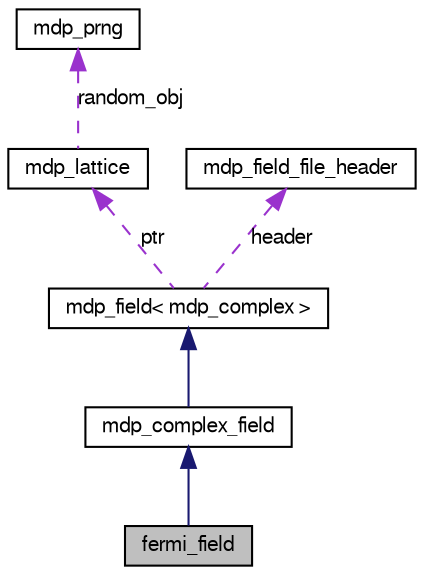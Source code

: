 digraph G
{
  edge [fontname="FreeSans",fontsize="10",labelfontname="FreeSans",labelfontsize="10"];
  node [fontname="FreeSans",fontsize="10",shape=record];
  Node1 [label="fermi_field",height=0.2,width=0.4,color="black", fillcolor="grey75", style="filled" fontcolor="black"];
  Node2 -> Node1 [dir=back,color="midnightblue",fontsize="10",style="solid",fontname="FreeSans"];
  Node2 [label="mdp_complex_field",height=0.2,width=0.4,color="black", fillcolor="white", style="filled",URL="$classmdp__complex__field.html",tooltip="field of complex numbers or vectors of complex numbers"];
  Node3 -> Node2 [dir=back,color="midnightblue",fontsize="10",style="solid",fontname="FreeSans"];
  Node3 [label="mdp_field\< mdp_complex \>",height=0.2,width=0.4,color="black", fillcolor="white", style="filled",URL="$classmdp__field.html"];
  Node4 -> Node3 [dir=back,color="darkorchid3",fontsize="10",style="dashed",label="ptr",fontname="FreeSans"];
  Node4 [label="mdp_lattice",height=0.2,width=0.4,color="black", fillcolor="white", style="filled",URL="$classmdp__lattice.html",tooltip="distributed lattice object"];
  Node5 -> Node4 [dir=back,color="darkorchid3",fontsize="10",style="dashed",label="random_obj",fontname="FreeSans"];
  Node5 [label="mdp_prng",height=0.2,width=0.4,color="black", fillcolor="white", style="filled",URL="$classmdp__prng.html",tooltip="Marsaglia&#39;s random number generator (same as UKQCD)."];
  Node6 -> Node3 [dir=back,color="darkorchid3",fontsize="10",style="dashed",label="header",fontname="FreeSans"];
  Node6 [label="mdp_field_file_header",height=0.2,width=0.4,color="black", fillcolor="white", style="filled",URL="$classmdp__field__file__header.html",tooltip="header for field file IO"];
}

